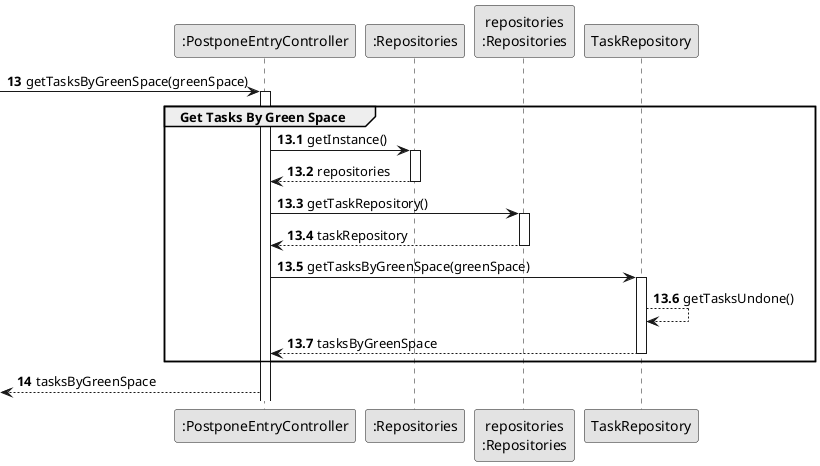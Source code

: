 @startuml
skinparam monochrome true
skinparam packageStyle rectangle
skinparam shadowing false

participant ":PostponeEntryController" as CTRL
participant ":Repositories" as RepositorySingleton
participant "repositories\n:Repositories" as PLAT
participant "TaskRepository" as TaskRepository

autonumber 13
-> CTRL : getTasksByGreenSpace(greenSpace)

autonumber 13.1

activate CTRL
    group Get Tasks By Green Space
           CTRL -> RepositorySingleton : getInstance()
           activate RepositorySingleton

           RepositorySingleton --> CTRL: repositories
           deactivate RepositorySingleton

           CTRL -> PLAT : getTaskRepository()
           activate PLAT

           PLAT --> CTRL: taskRepository
           deactivate PLAT

           CTRL -> TaskRepository : getTasksByGreenSpace(greenSpace)
           activate TaskRepository

           TaskRepository --> TaskRepository : getTasksUndone()

           TaskRepository --> CTRL : tasksByGreenSpace
           deactivate TaskRepository

end group
autonumber 14
<-- CTRL : tasksByGreenSpace

@enduml